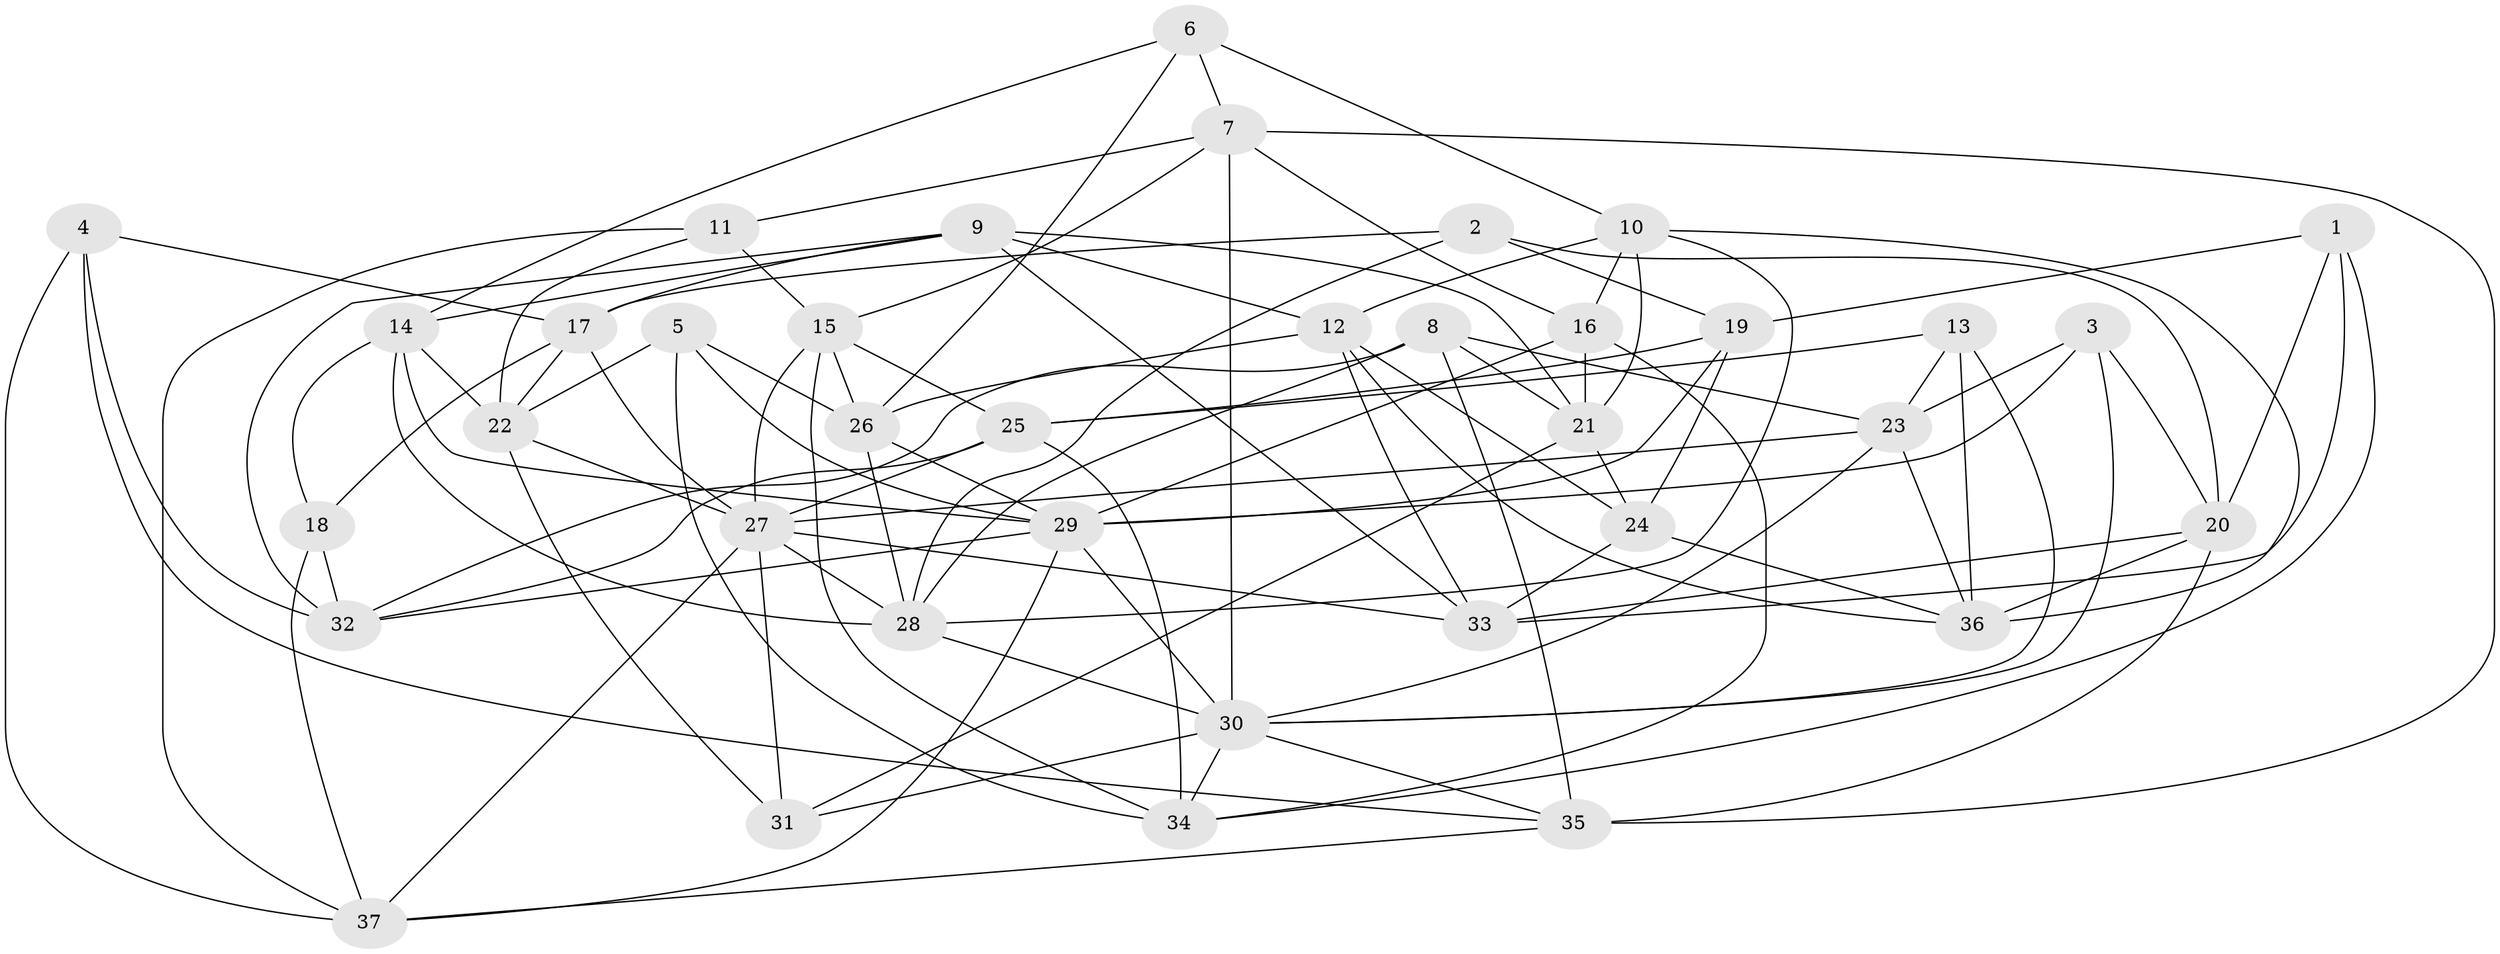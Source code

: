 // original degree distribution, {4: 1.0}
// Generated by graph-tools (version 1.1) at 2025/50/03/09/25 03:50:50]
// undirected, 37 vertices, 104 edges
graph export_dot {
graph [start="1"]
  node [color=gray90,style=filled];
  1;
  2;
  3;
  4;
  5;
  6;
  7;
  8;
  9;
  10;
  11;
  12;
  13;
  14;
  15;
  16;
  17;
  18;
  19;
  20;
  21;
  22;
  23;
  24;
  25;
  26;
  27;
  28;
  29;
  30;
  31;
  32;
  33;
  34;
  35;
  36;
  37;
  1 -- 19 [weight=1.0];
  1 -- 20 [weight=1.0];
  1 -- 33 [weight=1.0];
  1 -- 34 [weight=1.0];
  2 -- 17 [weight=1.0];
  2 -- 19 [weight=1.0];
  2 -- 20 [weight=1.0];
  2 -- 28 [weight=1.0];
  3 -- 20 [weight=1.0];
  3 -- 23 [weight=1.0];
  3 -- 29 [weight=1.0];
  3 -- 30 [weight=1.0];
  4 -- 17 [weight=1.0];
  4 -- 32 [weight=1.0];
  4 -- 35 [weight=1.0];
  4 -- 37 [weight=1.0];
  5 -- 22 [weight=1.0];
  5 -- 26 [weight=1.0];
  5 -- 29 [weight=1.0];
  5 -- 34 [weight=1.0];
  6 -- 7 [weight=1.0];
  6 -- 10 [weight=1.0];
  6 -- 14 [weight=1.0];
  6 -- 26 [weight=1.0];
  7 -- 11 [weight=1.0];
  7 -- 15 [weight=1.0];
  7 -- 16 [weight=1.0];
  7 -- 30 [weight=1.0];
  7 -- 35 [weight=1.0];
  8 -- 21 [weight=2.0];
  8 -- 23 [weight=1.0];
  8 -- 28 [weight=1.0];
  8 -- 32 [weight=1.0];
  8 -- 35 [weight=1.0];
  9 -- 12 [weight=1.0];
  9 -- 14 [weight=1.0];
  9 -- 17 [weight=1.0];
  9 -- 21 [weight=1.0];
  9 -- 32 [weight=1.0];
  9 -- 33 [weight=1.0];
  10 -- 12 [weight=1.0];
  10 -- 16 [weight=1.0];
  10 -- 21 [weight=1.0];
  10 -- 28 [weight=1.0];
  10 -- 36 [weight=1.0];
  11 -- 15 [weight=1.0];
  11 -- 22 [weight=1.0];
  11 -- 37 [weight=1.0];
  12 -- 24 [weight=1.0];
  12 -- 26 [weight=1.0];
  12 -- 33 [weight=1.0];
  12 -- 36 [weight=1.0];
  13 -- 23 [weight=1.0];
  13 -- 25 [weight=1.0];
  13 -- 30 [weight=1.0];
  13 -- 36 [weight=1.0];
  14 -- 18 [weight=1.0];
  14 -- 22 [weight=1.0];
  14 -- 28 [weight=1.0];
  14 -- 29 [weight=1.0];
  15 -- 25 [weight=1.0];
  15 -- 26 [weight=1.0];
  15 -- 27 [weight=1.0];
  15 -- 34 [weight=1.0];
  16 -- 21 [weight=2.0];
  16 -- 29 [weight=1.0];
  16 -- 34 [weight=1.0];
  17 -- 18 [weight=1.0];
  17 -- 22 [weight=1.0];
  17 -- 27 [weight=1.0];
  18 -- 32 [weight=1.0];
  18 -- 37 [weight=1.0];
  19 -- 24 [weight=2.0];
  19 -- 25 [weight=1.0];
  19 -- 29 [weight=1.0];
  20 -- 33 [weight=1.0];
  20 -- 35 [weight=1.0];
  20 -- 36 [weight=1.0];
  21 -- 24 [weight=1.0];
  21 -- 31 [weight=1.0];
  22 -- 27 [weight=1.0];
  22 -- 31 [weight=1.0];
  23 -- 27 [weight=1.0];
  23 -- 30 [weight=1.0];
  23 -- 36 [weight=1.0];
  24 -- 33 [weight=1.0];
  24 -- 36 [weight=1.0];
  25 -- 27 [weight=1.0];
  25 -- 32 [weight=1.0];
  25 -- 34 [weight=1.0];
  26 -- 28 [weight=1.0];
  26 -- 29 [weight=1.0];
  27 -- 28 [weight=2.0];
  27 -- 31 [weight=1.0];
  27 -- 33 [weight=1.0];
  27 -- 37 [weight=1.0];
  28 -- 30 [weight=1.0];
  29 -- 30 [weight=2.0];
  29 -- 32 [weight=1.0];
  29 -- 37 [weight=1.0];
  30 -- 31 [weight=1.0];
  30 -- 34 [weight=1.0];
  30 -- 35 [weight=1.0];
  35 -- 37 [weight=1.0];
}
